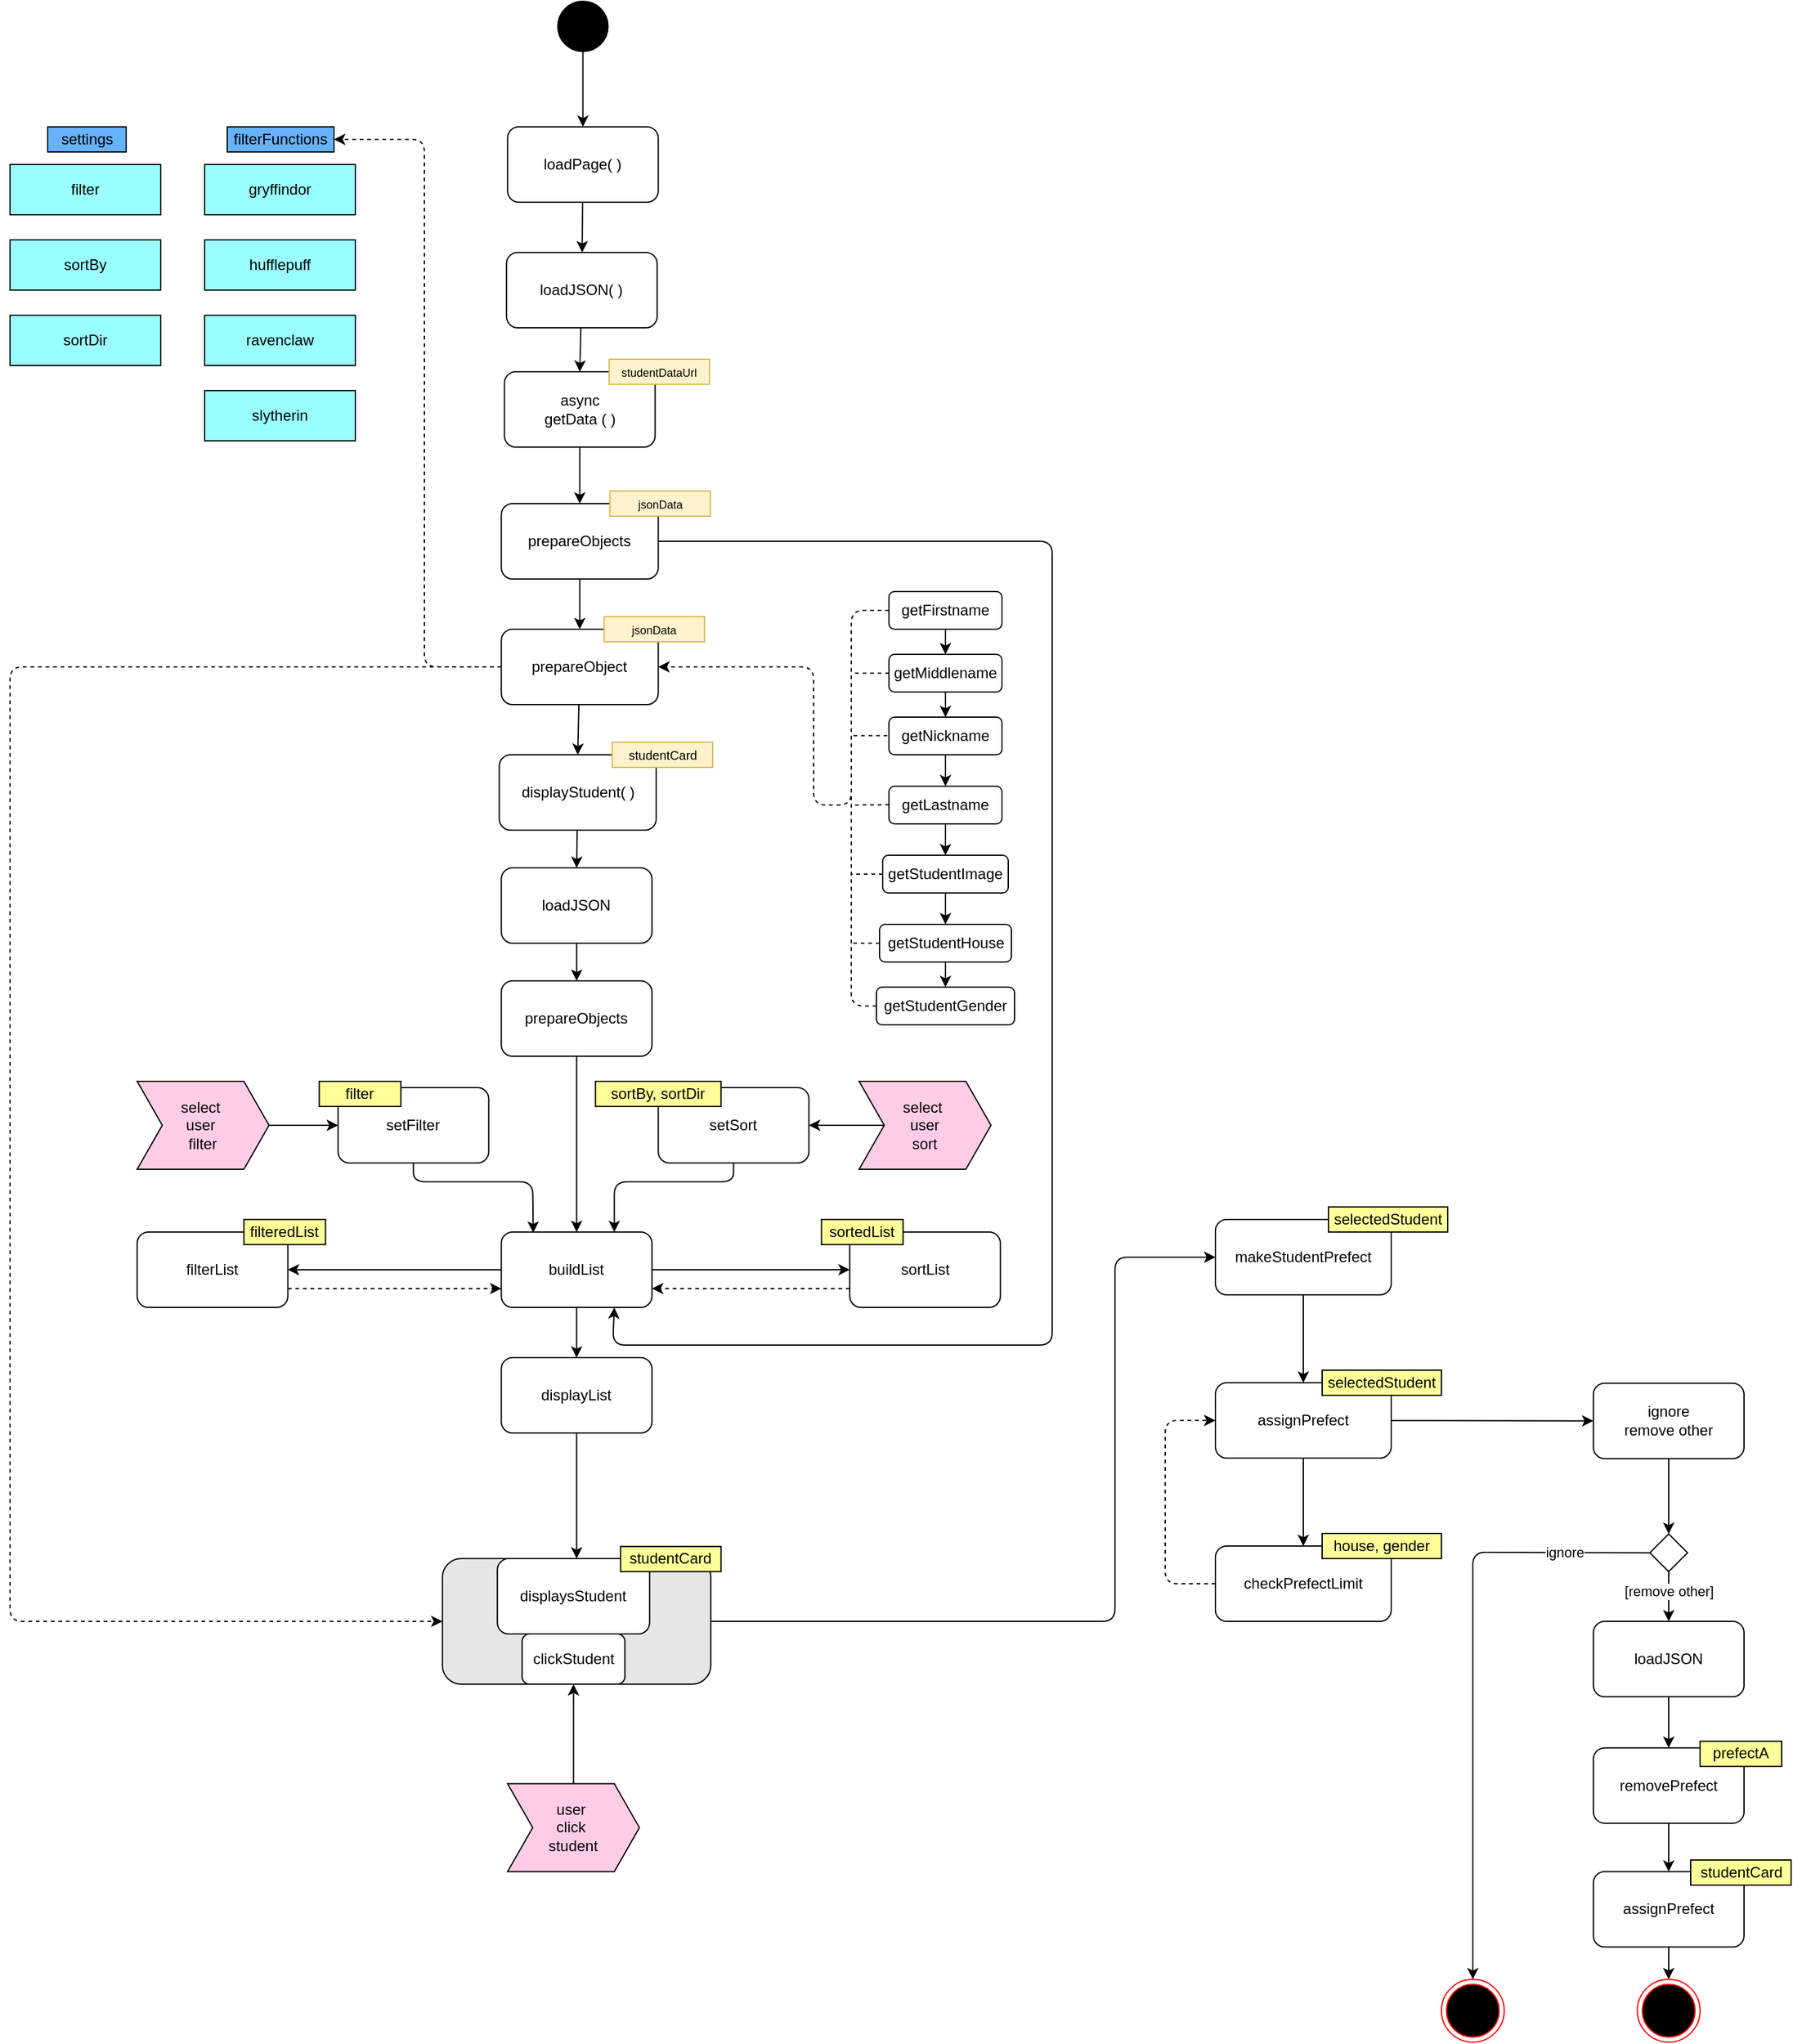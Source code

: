 <mxfile>
    <diagram name="Page-1" id="Lkjmjo3w-PD-YkwlmQaR">
        <mxGraphModel dx="411" dy="462" grid="1" gridSize="10" guides="1" tooltips="1" connect="1" arrows="1" fold="1" page="1" pageScale="1" pageWidth="850" pageHeight="1100" math="0" shadow="0">
            <root>
                <mxCell id="0"/>
                <mxCell id="1" parent="0"/>
                <mxCell id="229" style="edgeStyle=none;html=1;exitX=1;exitY=0.5;exitDx=0;exitDy=0;entryX=0;entryY=0.5;entryDx=0;entryDy=0;" edge="1" parent="1" source="59" target="86">
                    <mxGeometry relative="1" as="geometry">
                        <Array as="points">
                            <mxPoint x="1090" y="1530"/>
                            <mxPoint x="1090" y="1240"/>
                        </Array>
                    </mxGeometry>
                </mxCell>
                <mxCell id="59" value="" style="rounded=1;whiteSpace=wrap;html=1;fillColor=#E6E6E6;" parent="1" vertex="1">
                    <mxGeometry x="554.37" y="1480" width="213.75" height="100" as="geometry"/>
                </mxCell>
                <mxCell id="11" value="" style="edgeStyle=none;html=1;" parent="1" source="2" target="5" edge="1">
                    <mxGeometry relative="1" as="geometry"/>
                </mxCell>
                <mxCell id="2" value="select&amp;nbsp;&lt;br&gt;user&amp;nbsp;&lt;br&gt;filter&lt;br&gt;" style="shape=step;perimeter=stepPerimeter;whiteSpace=wrap;html=1;fixedSize=1;fillColor=#FFCCE6;" parent="1" vertex="1">
                    <mxGeometry x="311.25" y="1100" width="105" height="70" as="geometry"/>
                </mxCell>
                <mxCell id="12" value="" style="edgeStyle=none;html=1;" parent="1" source="4" target="6" edge="1">
                    <mxGeometry relative="1" as="geometry"/>
                </mxCell>
                <mxCell id="4" value="select&amp;nbsp;&lt;br&gt;user&lt;br&gt;sort&lt;br&gt;" style="shape=step;perimeter=stepPerimeter;whiteSpace=wrap;html=1;fixedSize=1;fillColor=#FFCCE6;" parent="1" vertex="1">
                    <mxGeometry x="886.25" y="1100" width="105" height="70" as="geometry"/>
                </mxCell>
                <mxCell id="9" value="" style="edgeStyle=none;html=1;entryX=0.212;entryY=0.01;entryDx=0;entryDy=0;entryPerimeter=0;" parent="1" source="5" target="7" edge="1">
                    <mxGeometry relative="1" as="geometry">
                        <mxPoint x="626.25" y="1200" as="targetPoint"/>
                        <Array as="points">
                            <mxPoint x="531.25" y="1180"/>
                            <mxPoint x="626.25" y="1180"/>
                        </Array>
                    </mxGeometry>
                </mxCell>
                <mxCell id="5" value="setFilter" style="rounded=1;whiteSpace=wrap;html=1;fillColor=#FFFFFF;" parent="1" vertex="1">
                    <mxGeometry x="471.25" y="1105" width="120" height="60" as="geometry"/>
                </mxCell>
                <mxCell id="10" style="edgeStyle=none;html=1;entryX=0.75;entryY=0;entryDx=0;entryDy=0;" parent="1" source="6" target="7" edge="1">
                    <mxGeometry relative="1" as="geometry">
                        <Array as="points">
                            <mxPoint x="786.25" y="1180"/>
                            <mxPoint x="691.25" y="1180"/>
                        </Array>
                    </mxGeometry>
                </mxCell>
                <mxCell id="6" value="setSort" style="rounded=1;whiteSpace=wrap;html=1;fillColor=#FFFFFF;" parent="1" vertex="1">
                    <mxGeometry x="726.25" y="1105" width="120" height="60" as="geometry"/>
                </mxCell>
                <mxCell id="18" style="edgeStyle=none;html=1;entryX=1;entryY=0.5;entryDx=0;entryDy=0;exitX=0;exitY=0.5;exitDx=0;exitDy=0;" parent="1" source="7" target="14" edge="1">
                    <mxGeometry relative="1" as="geometry"/>
                </mxCell>
                <mxCell id="19" style="edgeStyle=none;html=1;entryX=0;entryY=0.5;entryDx=0;entryDy=0;exitX=1;exitY=0.5;exitDx=0;exitDy=0;" parent="1" source="7" target="16" edge="1">
                    <mxGeometry relative="1" as="geometry">
                        <Array as="points"/>
                    </mxGeometry>
                </mxCell>
                <mxCell id="36" value="" style="edgeStyle=none;html=1;" parent="1" source="7" target="35" edge="1">
                    <mxGeometry relative="1" as="geometry"/>
                </mxCell>
                <mxCell id="7" value="buildList" style="rounded=1;whiteSpace=wrap;html=1;fillColor=#FFFFFF;" parent="1" vertex="1">
                    <mxGeometry x="601.25" y="1220" width="120" height="60" as="geometry"/>
                </mxCell>
                <mxCell id="14" value="filterList" style="rounded=1;whiteSpace=wrap;html=1;fillColor=#FFFFFF;" parent="1" vertex="1">
                    <mxGeometry x="311.25" y="1220" width="120" height="60" as="geometry"/>
                </mxCell>
                <mxCell id="15" value="filteredList" style="rounded=0;whiteSpace=wrap;html=1;fillColor=#FFFF99;" parent="1" vertex="1">
                    <mxGeometry x="396.25" y="1210" width="65" height="20" as="geometry"/>
                </mxCell>
                <mxCell id="16" value="sortList" style="rounded=1;whiteSpace=wrap;html=1;fillColor=#FFFFFF;" parent="1" vertex="1">
                    <mxGeometry x="878.75" y="1220" width="120" height="60" as="geometry"/>
                </mxCell>
                <mxCell id="33" value="" style="html=1;labelBackgroundColor=#ffffff;startArrow=none;startFill=0;startSize=6;endArrow=classic;endFill=1;endSize=6;jettySize=auto;orthogonalLoop=1;strokeWidth=1;dashed=1;fontSize=14;exitX=0;exitY=0.75;exitDx=0;exitDy=0;entryX=1;entryY=0.75;entryDx=0;entryDy=0;" parent="1" source="16" target="7" edge="1">
                    <mxGeometry width="60" height="60" relative="1" as="geometry">
                        <mxPoint x="796.25" y="1150" as="sourcePoint"/>
                        <mxPoint x="856.25" y="1090" as="targetPoint"/>
                    </mxGeometry>
                </mxCell>
                <mxCell id="34" value="" style="html=1;labelBackgroundColor=#ffffff;startArrow=none;startFill=0;startSize=6;endArrow=classic;endFill=1;endSize=6;jettySize=auto;orthogonalLoop=1;strokeWidth=1;dashed=1;fontSize=14;exitX=1;exitY=0.75;exitDx=0;exitDy=0;entryX=0;entryY=0.75;entryDx=0;entryDy=0;" parent="1" source="14" target="7" edge="1">
                    <mxGeometry width="60" height="60" relative="1" as="geometry">
                        <mxPoint x="618.75" y="1300" as="sourcePoint"/>
                        <mxPoint x="461.25" y="1300" as="targetPoint"/>
                    </mxGeometry>
                </mxCell>
                <mxCell id="55" style="edgeStyle=none;html=1;entryX=0.5;entryY=0;entryDx=0;entryDy=0;" parent="1" source="35" target="59" edge="1">
                    <mxGeometry relative="1" as="geometry">
                        <mxPoint x="660" y="1490" as="targetPoint"/>
                    </mxGeometry>
                </mxCell>
                <mxCell id="35" value="displayList" style="rounded=1;whiteSpace=wrap;html=1;fillColor=#FFFFFF;" parent="1" vertex="1">
                    <mxGeometry x="601.25" y="1320" width="120" height="60" as="geometry"/>
                </mxCell>
                <mxCell id="37" value="filter" style="rounded=0;whiteSpace=wrap;html=1;fillColor=#99FFFF;" parent="1" vertex="1">
                    <mxGeometry x="210" y="370" width="120" height="40" as="geometry"/>
                </mxCell>
                <mxCell id="38" value="sortBy" style="rounded=0;whiteSpace=wrap;html=1;fillColor=#99FFFF;" parent="1" vertex="1">
                    <mxGeometry x="210" y="430" width="120" height="40" as="geometry"/>
                </mxCell>
                <mxCell id="39" value="sortDir" style="rounded=0;whiteSpace=wrap;html=1;fillColor=#99FFFF;" parent="1" vertex="1">
                    <mxGeometry x="210" y="490" width="120" height="40" as="geometry"/>
                </mxCell>
                <mxCell id="40" value="filter" style="rounded=0;whiteSpace=wrap;html=1;fillColor=#FFFF99;" parent="1" vertex="1">
                    <mxGeometry x="456.25" y="1100" width="65" height="20" as="geometry"/>
                </mxCell>
                <mxCell id="44" value="sortedList" style="rounded=0;whiteSpace=wrap;html=1;fillColor=#FFFF99;" parent="1" vertex="1">
                    <mxGeometry x="856.25" y="1210" width="65" height="20" as="geometry"/>
                </mxCell>
                <mxCell id="45" value="settings" style="rounded=0;whiteSpace=wrap;html=1;fillColor=#66B2FF;" parent="1" vertex="1">
                    <mxGeometry x="240" y="340" width="62.5" height="20" as="geometry"/>
                </mxCell>
                <mxCell id="46" value="sortBy, sortDir" style="rounded=0;whiteSpace=wrap;html=1;fillColor=#FFFF99;" parent="1" vertex="1">
                    <mxGeometry x="676.25" y="1100" width="100" height="20" as="geometry"/>
                </mxCell>
                <mxCell id="48" value="" style="edgeStyle=orthogonalEdgeStyle;rounded=0;orthogonalLoop=1;jettySize=auto;html=1;" parent="1" source="49" edge="1">
                    <mxGeometry relative="1" as="geometry">
                        <mxPoint x="661.25" y="1020" as="targetPoint"/>
                    </mxGeometry>
                </mxCell>
                <mxCell id="49" value="loadJSON" style="rounded=1;whiteSpace=wrap;html=1;fillColor=#FFFFFF;" parent="1" vertex="1">
                    <mxGeometry x="601.25" y="930" width="120" height="60" as="geometry"/>
                </mxCell>
                <mxCell id="52" style="edgeStyle=none;html=1;entryX=0.5;entryY=0;entryDx=0;entryDy=0;" parent="1" source="50" target="7" edge="1">
                    <mxGeometry relative="1" as="geometry"/>
                </mxCell>
                <mxCell id="50" value="prepareObjects" style="rounded=1;whiteSpace=wrap;html=1;fillColor=#FFFFFF;" parent="1" vertex="1">
                    <mxGeometry x="601.25" y="1020" width="120" height="60" as="geometry"/>
                </mxCell>
                <mxCell id="53" value="displaysStudent" style="rounded=1;whiteSpace=wrap;html=1;fillColor=#FFFFFF;" parent="1" vertex="1">
                    <mxGeometry x="598.12" y="1480" width="121.25" height="60" as="geometry"/>
                </mxCell>
                <mxCell id="54" value="studentCard" style="rounded=0;whiteSpace=wrap;html=1;fillColor=#FFFF99;" parent="1" vertex="1">
                    <mxGeometry x="696.25" y="1470.36" width="80" height="20" as="geometry"/>
                </mxCell>
                <mxCell id="60" value="clickStudent" style="rounded=1;whiteSpace=wrap;html=1;fillColor=#FFFFFF;" parent="1" vertex="1">
                    <mxGeometry x="617.81" y="1540" width="81.88" height="40" as="geometry"/>
                </mxCell>
                <mxCell id="110" value="" style="edgeStyle=none;html=1;" parent="1" source="86" edge="1">
                    <mxGeometry relative="1" as="geometry">
                        <mxPoint x="1240" y="1340" as="targetPoint"/>
                    </mxGeometry>
                </mxCell>
                <mxCell id="86" value="makeStudentPrefect" style="rounded=1;whiteSpace=wrap;html=1;fillColor=#FFFFFF;" parent="1" vertex="1">
                    <mxGeometry x="1170" y="1210" width="140" height="60" as="geometry"/>
                </mxCell>
                <mxCell id="162" style="edgeStyle=none;html=1;exitX=0;exitY=0.5;exitDx=0;exitDy=0;entryX=0.5;entryY=0;entryDx=0;entryDy=0;startArrow=none;" parent="1" source="179" target="161" edge="1">
                    <mxGeometry relative="1" as="geometry">
                        <Array as="points">
                            <mxPoint x="1375" y="1475"/>
                        </Array>
                    </mxGeometry>
                </mxCell>
                <mxCell id="196" value="ignore" style="edgeLabel;html=1;align=center;verticalAlign=middle;resizable=0;points=[];" parent="162" connectable="0" vertex="1">
                    <mxGeometry x="-0.638" y="1" relative="1" as="geometry">
                        <mxPoint x="19" y="-1" as="offset"/>
                    </mxGeometry>
                </mxCell>
                <mxCell id="197" style="edgeStyle=none;html=1;entryX=0.5;entryY=0;entryDx=0;entryDy=0;" parent="1" source="88" target="179" edge="1">
                    <mxGeometry relative="1" as="geometry"/>
                </mxCell>
                <mxCell id="88" value="ignore&lt;br&gt;remove other" style="rounded=1;whiteSpace=wrap;html=1;fillColor=#FFFFFF;" parent="1" vertex="1">
                    <mxGeometry x="1471" y="1340.36" width="120" height="60" as="geometry"/>
                </mxCell>
                <mxCell id="228" value="" style="edgeStyle=none;html=1;" edge="1" parent="1" source="109" target="60">
                    <mxGeometry relative="1" as="geometry"/>
                </mxCell>
                <mxCell id="109" value="user&amp;nbsp;&lt;br&gt;click&amp;nbsp;&lt;br&gt;student" style="shape=step;perimeter=stepPerimeter;whiteSpace=wrap;html=1;fixedSize=1;fillColor=#FFCCE6;" parent="1" vertex="1">
                    <mxGeometry x="606.25" y="1659.29" width="105" height="70" as="geometry"/>
                </mxCell>
                <mxCell id="145" value="" style="edgeStyle=none;html=1;entryX=0;entryY=0.5;entryDx=0;entryDy=0;" parent="1" source="144" target="88" edge="1">
                    <mxGeometry relative="1" as="geometry">
                        <mxPoint x="1350" y="1410" as="targetPoint"/>
                    </mxGeometry>
                </mxCell>
                <mxCell id="153" style="edgeStyle=none;html=1;entryX=0.5;entryY=0;entryDx=0;entryDy=0;" parent="1" source="144" target="148" edge="1">
                    <mxGeometry relative="1" as="geometry"/>
                </mxCell>
                <mxCell id="144" value="assignPrefect" style="rounded=1;whiteSpace=wrap;html=1;fillColor=#FFFFFF;" parent="1" vertex="1">
                    <mxGeometry x="1170" y="1340" width="140" height="60" as="geometry"/>
                </mxCell>
                <mxCell id="148" value="checkPrefectLimit" style="rounded=1;whiteSpace=wrap;html=1;fillColor=#FFFFFF;" parent="1" vertex="1">
                    <mxGeometry x="1170" y="1470" width="140" height="60" as="geometry"/>
                </mxCell>
                <mxCell id="142" value="house, gender" style="rounded=0;whiteSpace=wrap;html=1;fillColor=#FFFF99;" parent="1" vertex="1">
                    <mxGeometry x="1255" y="1460" width="95" height="20" as="geometry"/>
                </mxCell>
                <mxCell id="152" value="" style="html=1;labelBackgroundColor=#ffffff;startArrow=none;startFill=0;startSize=6;endArrow=classic;endFill=1;endSize=6;jettySize=auto;orthogonalLoop=1;strokeWidth=1;dashed=1;fontSize=14;exitX=0;exitY=0.5;exitDx=0;exitDy=0;entryX=0;entryY=0.5;entryDx=0;entryDy=0;" parent="1" source="148" target="144" edge="1">
                    <mxGeometry width="60" height="60" relative="1" as="geometry">
                        <mxPoint x="1000" y="1460" as="sourcePoint"/>
                        <mxPoint x="1130" y="1380" as="targetPoint"/>
                        <Array as="points">
                            <mxPoint x="1130" y="1500"/>
                            <mxPoint x="1130" y="1370"/>
                        </Array>
                    </mxGeometry>
                </mxCell>
                <mxCell id="155" value="selectedStudent" style="rounded=0;whiteSpace=wrap;html=1;fillColor=#FFFF99;" parent="1" vertex="1">
                    <mxGeometry x="1255" y="1330" width="95" height="20" as="geometry"/>
                </mxCell>
                <mxCell id="156" value="selectedStudent" style="rounded=0;whiteSpace=wrap;html=1;fillColor=#FFFF99;" parent="1" vertex="1">
                    <mxGeometry x="1260" y="1200" width="95" height="20" as="geometry"/>
                </mxCell>
                <mxCell id="170" style="edgeStyle=none;html=1;entryX=0.5;entryY=0;entryDx=0;entryDy=0;" parent="1" source="157" target="165" edge="1">
                    <mxGeometry relative="1" as="geometry"/>
                </mxCell>
                <mxCell id="157" value="loadJSON" style="rounded=1;whiteSpace=wrap;html=1;fillColor=#FFFFFF;" parent="1" vertex="1">
                    <mxGeometry x="1471" y="1530" width="120" height="60" as="geometry"/>
                </mxCell>
                <mxCell id="161" value="" style="ellipse;html=1;shape=endState;fillColor=#000000;strokeColor=#ff0000;" parent="1" vertex="1">
                    <mxGeometry x="1350" y="1815.0" width="50" height="50" as="geometry"/>
                </mxCell>
                <mxCell id="171" style="edgeStyle=none;html=1;entryX=0.5;entryY=0;entryDx=0;entryDy=0;" parent="1" source="165" target="167" edge="1">
                    <mxGeometry relative="1" as="geometry"/>
                </mxCell>
                <mxCell id="165" value="removePrefect" style="rounded=1;whiteSpace=wrap;html=1;fillColor=#FFFFFF;" parent="1" vertex="1">
                    <mxGeometry x="1471" y="1630.71" width="120" height="60" as="geometry"/>
                </mxCell>
                <mxCell id="166" value="prefectA" style="rounded=0;whiteSpace=wrap;html=1;fillColor=#FFFF99;" parent="1" vertex="1">
                    <mxGeometry x="1556" y="1625.42" width="65" height="20" as="geometry"/>
                </mxCell>
                <mxCell id="194" value="" style="edgeStyle=none;html=1;" parent="1" source="167" target="192" edge="1">
                    <mxGeometry relative="1" as="geometry"/>
                </mxCell>
                <mxCell id="167" value="assignPrefect" style="rounded=1;whiteSpace=wrap;html=1;fillColor=#FFFFFF;" parent="1" vertex="1">
                    <mxGeometry x="1471" y="1729.29" width="120" height="60" as="geometry"/>
                </mxCell>
                <mxCell id="168" value="studentCard" style="rounded=0;whiteSpace=wrap;html=1;fillColor=#FFFF99;" parent="1" vertex="1">
                    <mxGeometry x="1548.5" y="1720" width="80" height="20" as="geometry"/>
                </mxCell>
                <mxCell id="181" value="" style="edgeStyle=none;html=1;" parent="1" source="179" target="157" edge="1">
                    <mxGeometry relative="1" as="geometry"/>
                </mxCell>
                <mxCell id="182" value="[remove other]" style="edgeLabel;html=1;align=center;verticalAlign=middle;resizable=0;points=[];" parent="181" connectable="0" vertex="1">
                    <mxGeometry x="-0.556" relative="1" as="geometry">
                        <mxPoint y="6" as="offset"/>
                    </mxGeometry>
                </mxCell>
                <mxCell id="179" value="" style="rhombus;whiteSpace=wrap;html=1;fillColor=none;" parent="1" vertex="1">
                    <mxGeometry x="1516" y="1460.36" width="30" height="30" as="geometry"/>
                </mxCell>
                <mxCell id="192" value="" style="ellipse;html=1;shape=endState;fillColor=#000000;strokeColor=#ff0000;" parent="1" vertex="1">
                    <mxGeometry x="1506" y="1815.0" width="50" height="50" as="geometry"/>
                </mxCell>
                <mxCell id="198" value="" style="edgeStyle=orthogonalEdgeStyle;rounded=0;orthogonalLoop=1;jettySize=auto;html=1;fontSize=9;" parent="1" source="199" target="201" edge="1">
                    <mxGeometry relative="1" as="geometry"/>
                </mxCell>
                <mxCell id="199" value="" style="ellipse;whiteSpace=wrap;html=1;aspect=fixed;fillColor=#000000;" parent="1" vertex="1">
                    <mxGeometry x="646.25" y="240" width="40" height="40" as="geometry"/>
                </mxCell>
                <mxCell id="232" value="" style="edgeStyle=none;html=1;" edge="1" parent="1" source="201" target="203">
                    <mxGeometry relative="1" as="geometry"/>
                </mxCell>
                <mxCell id="201" value="loadPage( )" style="rounded=1;whiteSpace=wrap;html=1;fillColor=#FFFFFF;" parent="1" vertex="1">
                    <mxGeometry x="606.25" y="340" width="120" height="60" as="geometry"/>
                </mxCell>
                <mxCell id="234" style="edgeStyle=none;html=1;entryX=0.5;entryY=0;entryDx=0;entryDy=0;" edge="1" parent="1" source="203" target="205">
                    <mxGeometry relative="1" as="geometry"/>
                </mxCell>
                <mxCell id="203" value="loadJSON( )" style="rounded=1;whiteSpace=wrap;html=1;fillColor=#FFFFFF;" parent="1" vertex="1">
                    <mxGeometry x="605.38" y="440" width="120" height="60" as="geometry"/>
                </mxCell>
                <mxCell id="235" style="edgeStyle=none;html=1;entryX=0.5;entryY=0;entryDx=0;entryDy=0;" edge="1" parent="1" source="205" target="209">
                    <mxGeometry relative="1" as="geometry"/>
                </mxCell>
                <mxCell id="205" value="async&lt;br&gt;getData ( )" style="rounded=1;whiteSpace=wrap;html=1;fillColor=#FFFFFF;" parent="1" vertex="1">
                    <mxGeometry x="603.75" y="535" width="120" height="60" as="geometry"/>
                </mxCell>
                <mxCell id="236" style="edgeStyle=none;html=1;entryX=0.5;entryY=0;entryDx=0;entryDy=0;" edge="1" parent="1" source="209" target="226">
                    <mxGeometry relative="1" as="geometry"/>
                </mxCell>
                <mxCell id="239" style="edgeStyle=none;html=1;entryX=0.75;entryY=1;entryDx=0;entryDy=0;exitX=1;exitY=0.5;exitDx=0;exitDy=0;" edge="1" parent="1" source="209" target="7">
                    <mxGeometry relative="1" as="geometry">
                        <Array as="points">
                            <mxPoint x="1040" y="670"/>
                            <mxPoint x="1040" y="1310"/>
                            <mxPoint x="690" y="1310"/>
                        </Array>
                    </mxGeometry>
                </mxCell>
                <mxCell id="209" value="prepareObjects" style="rounded=1;whiteSpace=wrap;html=1;fillColor=#FFFFFF;" parent="1" vertex="1">
                    <mxGeometry x="601.25" y="640" width="125" height="60" as="geometry"/>
                </mxCell>
                <mxCell id="210" value="&lt;font style=&quot;font-size: 9px;&quot;&gt;jsonData&lt;/font&gt;" style="rounded=0;whiteSpace=wrap;html=1;fillColor=#fff2cc;strokeColor=#d6b656;" parent="1" vertex="1">
                    <mxGeometry x="687.75" y="630" width="80" height="20" as="geometry"/>
                </mxCell>
                <mxCell id="238" style="edgeStyle=none;html=1;entryX=0.5;entryY=0;entryDx=0;entryDy=0;" edge="1" parent="1" source="213" target="49">
                    <mxGeometry relative="1" as="geometry"/>
                </mxCell>
                <mxCell id="213" value="displayStudent( )" style="rounded=1;whiteSpace=wrap;html=1;fillColor=#FFFFFF;" parent="1" vertex="1">
                    <mxGeometry x="599.62" y="840" width="125" height="60" as="geometry"/>
                </mxCell>
                <mxCell id="214" value="&lt;font size=&quot;1&quot;&gt;studentCard&lt;/font&gt;" style="rounded=0;whiteSpace=wrap;html=1;fillColor=#fff2cc;strokeColor=#d6b656;" parent="1" vertex="1">
                    <mxGeometry x="689.62" y="830" width="80" height="20" as="geometry"/>
                </mxCell>
                <mxCell id="215" value="&lt;font style=&quot;font-size: 9px;&quot;&gt;studentDataUrl&lt;/font&gt;" style="rounded=0;whiteSpace=wrap;html=1;fillColor=#fff2cc;strokeColor=#d6b656;" parent="1" vertex="1">
                    <mxGeometry x="687.12" y="525" width="80" height="20" as="geometry"/>
                </mxCell>
                <mxCell id="221" value="gryffindor" style="rounded=0;whiteSpace=wrap;html=1;fillColor=#99FFFF;" vertex="1" parent="1">
                    <mxGeometry x="365" y="370" width="120" height="40" as="geometry"/>
                </mxCell>
                <mxCell id="222" value="hufflepuff" style="rounded=0;whiteSpace=wrap;html=1;fillColor=#99FFFF;" vertex="1" parent="1">
                    <mxGeometry x="365" y="430" width="120" height="40" as="geometry"/>
                </mxCell>
                <mxCell id="223" value="ravenclaw" style="rounded=0;whiteSpace=wrap;html=1;fillColor=#99FFFF;" vertex="1" parent="1">
                    <mxGeometry x="365" y="490" width="120" height="40" as="geometry"/>
                </mxCell>
                <mxCell id="224" value="filterFunctions" style="rounded=0;whiteSpace=wrap;html=1;fillColor=#66B2FF;" vertex="1" parent="1">
                    <mxGeometry x="383" y="340" width="85" height="20" as="geometry"/>
                </mxCell>
                <mxCell id="225" value="slytherin" style="rounded=0;whiteSpace=wrap;html=1;fillColor=#99FFFF;" vertex="1" parent="1">
                    <mxGeometry x="365" y="550" width="120" height="40" as="geometry"/>
                </mxCell>
                <mxCell id="237" style="edgeStyle=none;html=1;entryX=0.5;entryY=0;entryDx=0;entryDy=0;" edge="1" parent="1" source="226" target="213">
                    <mxGeometry relative="1" as="geometry"/>
                </mxCell>
                <mxCell id="226" value="prepareObject" style="rounded=1;whiteSpace=wrap;html=1;fillColor=#FFFFFF;" vertex="1" parent="1">
                    <mxGeometry x="601.25" y="740" width="125" height="60" as="geometry"/>
                </mxCell>
                <mxCell id="227" value="&lt;font style=&quot;font-size: 9px;&quot;&gt;jsonData&lt;/font&gt;" style="rounded=0;whiteSpace=wrap;html=1;fillColor=#fff2cc;strokeColor=#d6b656;" vertex="1" parent="1">
                    <mxGeometry x="683.12" y="730" width="80" height="20" as="geometry"/>
                </mxCell>
                <mxCell id="231" value="" style="html=1;labelBackgroundColor=#ffffff;startArrow=none;startFill=0;startSize=6;endArrow=classic;endFill=1;endSize=6;jettySize=auto;orthogonalLoop=1;strokeWidth=1;dashed=1;fontSize=14;exitX=0;exitY=0.5;exitDx=0;exitDy=0;entryX=1;entryY=0.5;entryDx=0;entryDy=0;" edge="1" parent="1" source="226" target="224">
                    <mxGeometry width="60" height="60" relative="1" as="geometry">
                        <mxPoint x="490" y="990" as="sourcePoint"/>
                        <mxPoint x="510" y="340" as="targetPoint"/>
                        <Array as="points">
                            <mxPoint x="540" y="770"/>
                            <mxPoint x="540" y="350"/>
                        </Array>
                    </mxGeometry>
                </mxCell>
                <mxCell id="240" value="" style="html=1;labelBackgroundColor=#ffffff;startArrow=none;startFill=0;startSize=6;endArrow=classic;endFill=1;endSize=6;jettySize=auto;orthogonalLoop=1;strokeWidth=1;dashed=1;fontSize=14;exitX=0;exitY=0.5;exitDx=0;exitDy=0;entryX=0;entryY=0.5;entryDx=0;entryDy=0;" edge="1" parent="1" source="226" target="59">
                    <mxGeometry width="60" height="60" relative="1" as="geometry">
                        <mxPoint x="310" y="660" as="sourcePoint"/>
                        <mxPoint x="370" y="600" as="targetPoint"/>
                        <Array as="points">
                            <mxPoint x="210" y="770"/>
                            <mxPoint x="210" y="1530"/>
                        </Array>
                    </mxGeometry>
                </mxCell>
                <mxCell id="252" style="edgeStyle=none;html=1;entryX=0.5;entryY=0;entryDx=0;entryDy=0;" edge="1" parent="1" source="241" target="242">
                    <mxGeometry relative="1" as="geometry"/>
                </mxCell>
                <mxCell id="241" value="getFirstname" style="rounded=1;whiteSpace=wrap;html=1;fillColor=#FFFFFF;" vertex="1" parent="1">
                    <mxGeometry x="910" y="710" width="90" height="30" as="geometry"/>
                </mxCell>
                <mxCell id="253" style="edgeStyle=none;html=1;entryX=0.5;entryY=0;entryDx=0;entryDy=0;" edge="1" parent="1" source="242" target="243">
                    <mxGeometry relative="1" as="geometry"/>
                </mxCell>
                <mxCell id="242" value="getMiddlename" style="rounded=1;whiteSpace=wrap;html=1;fillColor=#FFFFFF;" vertex="1" parent="1">
                    <mxGeometry x="910" y="760" width="90" height="30" as="geometry"/>
                </mxCell>
                <mxCell id="254" style="edgeStyle=none;html=1;" edge="1" parent="1" source="243" target="244">
                    <mxGeometry relative="1" as="geometry"/>
                </mxCell>
                <mxCell id="243" value="getNickname" style="rounded=1;whiteSpace=wrap;html=1;fillColor=#FFFFFF;" vertex="1" parent="1">
                    <mxGeometry x="910" y="810" width="90" height="30" as="geometry"/>
                </mxCell>
                <mxCell id="255" style="edgeStyle=none;html=1;entryX=0.5;entryY=0;entryDx=0;entryDy=0;" edge="1" parent="1" source="244" target="245">
                    <mxGeometry relative="1" as="geometry"/>
                </mxCell>
                <mxCell id="244" value="getLastname" style="rounded=1;whiteSpace=wrap;html=1;fillColor=#FFFFFF;" vertex="1" parent="1">
                    <mxGeometry x="910" y="865" width="90" height="30" as="geometry"/>
                </mxCell>
                <mxCell id="256" style="edgeStyle=none;html=1;entryX=0.5;entryY=0;entryDx=0;entryDy=0;" edge="1" parent="1" source="245" target="246">
                    <mxGeometry relative="1" as="geometry"/>
                </mxCell>
                <mxCell id="245" value="getStudentImage" style="rounded=1;whiteSpace=wrap;html=1;fillColor=#FFFFFF;" vertex="1" parent="1">
                    <mxGeometry x="905" y="920" width="100" height="30" as="geometry"/>
                </mxCell>
                <mxCell id="257" style="edgeStyle=none;html=1;" edge="1" parent="1" source="246" target="247">
                    <mxGeometry relative="1" as="geometry"/>
                </mxCell>
                <mxCell id="246" value="getStudentHouse" style="rounded=1;whiteSpace=wrap;html=1;fillColor=#FFFFFF;" vertex="1" parent="1">
                    <mxGeometry x="902.5" y="975" width="105" height="30" as="geometry"/>
                </mxCell>
                <mxCell id="247" value="getStudentGender" style="rounded=1;whiteSpace=wrap;html=1;fillColor=#FFFFFF;" vertex="1" parent="1">
                    <mxGeometry x="900" y="1025" width="110" height="30" as="geometry"/>
                </mxCell>
                <mxCell id="258" value="" style="html=1;labelBackgroundColor=#ffffff;startArrow=none;startFill=0;startSize=6;endArrow=classic;endFill=1;endSize=6;jettySize=auto;orthogonalLoop=1;strokeWidth=1;dashed=1;fontSize=14;exitX=0;exitY=0.5;exitDx=0;exitDy=0;entryX=1;entryY=0.5;entryDx=0;entryDy=0;" edge="1" parent="1" source="241" target="226">
                    <mxGeometry width="60" height="60" relative="1" as="geometry">
                        <mxPoint x="830" y="700" as="sourcePoint"/>
                        <mxPoint x="890" y="640" as="targetPoint"/>
                        <Array as="points">
                            <mxPoint x="880" y="725"/>
                            <mxPoint x="880" y="880"/>
                            <mxPoint x="850" y="880"/>
                            <mxPoint x="850" y="770"/>
                        </Array>
                    </mxGeometry>
                </mxCell>
                <mxCell id="260" value="" style="endArrow=none;dashed=1;html=1;exitX=0;exitY=0.5;exitDx=0;exitDy=0;" edge="1" parent="1" source="242">
                    <mxGeometry width="50" height="50" relative="1" as="geometry">
                        <mxPoint x="830" y="690" as="sourcePoint"/>
                        <mxPoint x="880" y="775" as="targetPoint"/>
                    </mxGeometry>
                </mxCell>
                <mxCell id="262" value="" style="endArrow=none;dashed=1;html=1;exitX=0;exitY=0.5;exitDx=0;exitDy=0;" edge="1" parent="1">
                    <mxGeometry width="50" height="50" relative="1" as="geometry">
                        <mxPoint x="908.75" y="824.79" as="sourcePoint"/>
                        <mxPoint x="878.75" y="824.79" as="targetPoint"/>
                    </mxGeometry>
                </mxCell>
                <mxCell id="263" value="" style="endArrow=none;dashed=1;html=1;exitX=0;exitY=0.5;exitDx=0;exitDy=0;" edge="1" parent="1">
                    <mxGeometry width="50" height="50" relative="1" as="geometry">
                        <mxPoint x="910" y="879.79" as="sourcePoint"/>
                        <mxPoint x="880" y="880" as="targetPoint"/>
                    </mxGeometry>
                </mxCell>
                <mxCell id="264" value="" style="endArrow=none;dashed=1;html=1;exitX=0;exitY=0.5;exitDx=0;exitDy=0;" edge="1" parent="1" source="247">
                    <mxGeometry width="50" height="50" relative="1" as="geometry">
                        <mxPoint x="850" y="920" as="sourcePoint"/>
                        <mxPoint x="880" y="870" as="targetPoint"/>
                        <Array as="points">
                            <mxPoint x="880" y="1040"/>
                        </Array>
                    </mxGeometry>
                </mxCell>
                <mxCell id="265" value="" style="endArrow=none;dashed=1;html=1;exitX=0;exitY=0.5;exitDx=0;exitDy=0;" edge="1" parent="1" source="245">
                    <mxGeometry width="50" height="50" relative="1" as="geometry">
                        <mxPoint x="850" y="920" as="sourcePoint"/>
                        <mxPoint x="880" y="935" as="targetPoint"/>
                    </mxGeometry>
                </mxCell>
                <mxCell id="266" value="" style="endArrow=none;dashed=1;html=1;exitX=0;exitY=0.5;exitDx=0;exitDy=0;" edge="1" parent="1" source="246">
                    <mxGeometry width="50" height="50" relative="1" as="geometry">
                        <mxPoint x="850" y="920" as="sourcePoint"/>
                        <mxPoint x="880" y="990" as="targetPoint"/>
                    </mxGeometry>
                </mxCell>
            </root>
        </mxGraphModel>
    </diagram>
</mxfile>